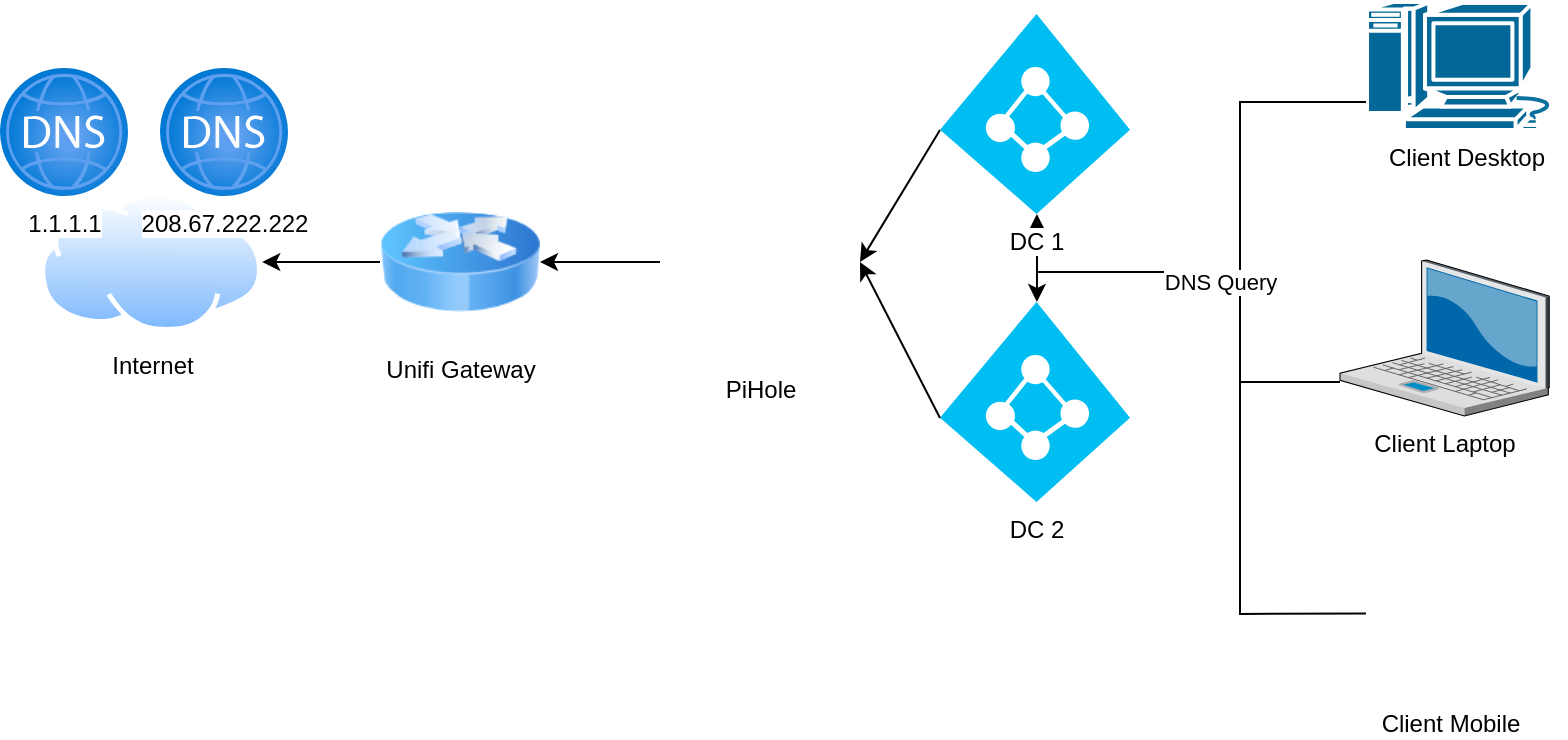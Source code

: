 <mxfile version="21.2.0" type="device">
  <diagram name="Page-1" id="xDC_Y-IOQM0nBWiHuZnc">
    <mxGraphModel dx="1228" dy="634" grid="1" gridSize="10" guides="1" tooltips="1" connect="1" arrows="1" fold="1" page="1" pageScale="1" pageWidth="1100" pageHeight="850" math="0" shadow="0">
      <root>
        <mxCell id="0" />
        <mxCell id="1" parent="0" />
        <mxCell id="Eyyml6wb6Zn5YN_G37yv-16" value="" style="edgeStyle=orthogonalEdgeStyle;rounded=0;orthogonalLoop=1;jettySize=auto;html=1;" edge="1" parent="1" source="Eyyml6wb6Zn5YN_G37yv-2" target="Eyyml6wb6Zn5YN_G37yv-3">
          <mxGeometry relative="1" as="geometry" />
        </mxCell>
        <mxCell id="Eyyml6wb6Zn5YN_G37yv-2" value="PiHole" style="shape=image;html=1;verticalAlign=top;verticalLabelPosition=bottom;labelBackgroundColor=#ffffff;imageAspect=0;aspect=fixed;image=https://cdn1.iconfinder.com/data/icons/fruit-136/64/Fruit_iconfree_Filled_Outline_raspberry-healthy-organic-food-fruit_icon-128.png" vertex="1" parent="1">
          <mxGeometry x="370" y="115" width="100" height="100" as="geometry" />
        </mxCell>
        <mxCell id="Eyyml6wb6Zn5YN_G37yv-17" value="" style="edgeStyle=orthogonalEdgeStyle;rounded=0;orthogonalLoop=1;jettySize=auto;html=1;" edge="1" parent="1" source="Eyyml6wb6Zn5YN_G37yv-3" target="Eyyml6wb6Zn5YN_G37yv-4">
          <mxGeometry relative="1" as="geometry" />
        </mxCell>
        <mxCell id="Eyyml6wb6Zn5YN_G37yv-3" value="Unifi Gateway" style="image;html=1;image=img/lib/clip_art/networking/Router_Icon_128x128.png" vertex="1" parent="1">
          <mxGeometry x="230" y="125" width="80" height="80" as="geometry" />
        </mxCell>
        <mxCell id="Eyyml6wb6Zn5YN_G37yv-4" value="Internet" style="image;aspect=fixed;perimeter=ellipsePerimeter;html=1;align=center;shadow=0;dashed=0;spacingTop=3;image=img/lib/active_directory/internet_cloud.svg;" vertex="1" parent="1">
          <mxGeometry x="60" y="130" width="111.11" height="70" as="geometry" />
        </mxCell>
        <mxCell id="Eyyml6wb6Zn5YN_G37yv-5" value="DC 2" style="verticalLabelPosition=bottom;html=1;verticalAlign=top;align=center;strokeColor=none;fillColor=#00BEF2;shape=mxgraph.azure.azure_active_directory;" vertex="1" parent="1">
          <mxGeometry x="510" y="185" width="95" height="100" as="geometry" />
        </mxCell>
        <mxCell id="Eyyml6wb6Zn5YN_G37yv-6" value="Client Mobile" style="shape=image;html=1;verticalAlign=top;verticalLabelPosition=bottom;labelBackgroundColor=#ffffff;imageAspect=0;aspect=fixed;image=https://cdn2.iconfinder.com/data/icons/mobile-and-internet-business/499/mobile_in_hand-128.png" vertex="1" parent="1">
          <mxGeometry x="723" y="299" width="83" height="83" as="geometry" />
        </mxCell>
        <mxCell id="Eyyml6wb6Zn5YN_G37yv-8" value="Client Desktop" style="shape=mxgraph.cisco.computers_and_peripherals.macintosh;html=1;pointerEvents=1;dashed=0;fillColor=#036897;strokeColor=#ffffff;strokeWidth=2;verticalLabelPosition=bottom;verticalAlign=top;align=center;outlineConnect=0;" vertex="1" parent="1">
          <mxGeometry x="723" y="35" width="99" height="64" as="geometry" />
        </mxCell>
        <mxCell id="Eyyml6wb6Zn5YN_G37yv-12" value="" style="edgeStyle=orthogonalEdgeStyle;rounded=0;orthogonalLoop=1;jettySize=auto;html=1;entryX=0.51;entryY=0;entryDx=0;entryDy=0;entryPerimeter=0;" edge="1" parent="1" source="Eyyml6wb6Zn5YN_G37yv-9" target="Eyyml6wb6Zn5YN_G37yv-5">
          <mxGeometry relative="1" as="geometry">
            <Array as="points">
              <mxPoint x="660" y="225" />
              <mxPoint x="660" y="170" />
              <mxPoint x="559" y="170" />
            </Array>
          </mxGeometry>
        </mxCell>
        <mxCell id="Eyyml6wb6Zn5YN_G37yv-9" value="Client Laptop" style="verticalLabelPosition=bottom;sketch=0;aspect=fixed;html=1;verticalAlign=top;strokeColor=none;align=center;outlineConnect=0;shape=mxgraph.citrix.laptop_2;" vertex="1" parent="1">
          <mxGeometry x="710" y="164" width="104.6" height="78" as="geometry" />
        </mxCell>
        <mxCell id="Eyyml6wb6Zn5YN_G37yv-13" value="" style="endArrow=none;html=1;rounded=0;" edge="1" parent="1" target="Eyyml6wb6Zn5YN_G37yv-6">
          <mxGeometry width="50" height="50" relative="1" as="geometry">
            <mxPoint x="660" y="210" as="sourcePoint" />
            <mxPoint x="730" y="360" as="targetPoint" />
            <Array as="points">
              <mxPoint x="660" y="341" />
            </Array>
          </mxGeometry>
        </mxCell>
        <mxCell id="Eyyml6wb6Zn5YN_G37yv-10" value="" style="edgeStyle=orthogonalEdgeStyle;rounded=0;orthogonalLoop=1;jettySize=auto;html=1;entryX=0.51;entryY=1;entryDx=0;entryDy=0;entryPerimeter=0;" edge="1" parent="1" source="Eyyml6wb6Zn5YN_G37yv-8" target="Eyyml6wb6Zn5YN_G37yv-1">
          <mxGeometry relative="1" as="geometry">
            <mxPoint x="700" y="160" as="sourcePoint" />
            <Array as="points">
              <mxPoint x="660" y="85" />
              <mxPoint x="660" y="170" />
              <mxPoint x="559" y="170" />
            </Array>
          </mxGeometry>
        </mxCell>
        <mxCell id="Eyyml6wb6Zn5YN_G37yv-11" value="DNS Query" style="edgeLabel;html=1;align=center;verticalAlign=middle;resizable=0;points=[];" vertex="1" connectable="0" parent="Eyyml6wb6Zn5YN_G37yv-10">
          <mxGeometry x="0.328" relative="1" as="geometry">
            <mxPoint x="27" y="5" as="offset" />
          </mxGeometry>
        </mxCell>
        <mxCell id="Eyyml6wb6Zn5YN_G37yv-14" value="" style="endArrow=classic;html=1;rounded=0;entryX=1;entryY=0.5;entryDx=0;entryDy=0;exitX=0;exitY=0.58;exitDx=0;exitDy=0;exitPerimeter=0;" edge="1" parent="1" source="Eyyml6wb6Zn5YN_G37yv-5" target="Eyyml6wb6Zn5YN_G37yv-2">
          <mxGeometry width="50" height="50" relative="1" as="geometry">
            <mxPoint x="520" y="355" as="sourcePoint" />
            <mxPoint x="570" y="305" as="targetPoint" />
          </mxGeometry>
        </mxCell>
        <mxCell id="Eyyml6wb6Zn5YN_G37yv-15" value="" style="endArrow=classic;html=1;rounded=0;entryX=1;entryY=0.5;entryDx=0;entryDy=0;exitX=0;exitY=0.58;exitDx=0;exitDy=0;exitPerimeter=0;" edge="1" parent="1" source="Eyyml6wb6Zn5YN_G37yv-1" target="Eyyml6wb6Zn5YN_G37yv-2">
          <mxGeometry width="50" height="50" relative="1" as="geometry">
            <mxPoint x="520" y="253" as="sourcePoint" />
            <mxPoint x="480" y="175" as="targetPoint" />
          </mxGeometry>
        </mxCell>
        <mxCell id="Eyyml6wb6Zn5YN_G37yv-18" value="1.1.1.1" style="image;aspect=fixed;html=1;points=[];align=center;fontSize=12;image=img/lib/azure2/networking/DNS_Zones.svg;" vertex="1" parent="1">
          <mxGeometry x="40" y="68" width="64" height="64" as="geometry" />
        </mxCell>
        <mxCell id="Eyyml6wb6Zn5YN_G37yv-19" value="208.67.222.222" style="image;aspect=fixed;html=1;points=[];align=center;fontSize=12;image=img/lib/azure2/networking/DNS_Zones.svg;" vertex="1" parent="1">
          <mxGeometry x="120" y="68" width="64" height="64" as="geometry" />
        </mxCell>
        <mxCell id="Eyyml6wb6Zn5YN_G37yv-1" value="DC 1" style="verticalLabelPosition=bottom;html=1;verticalAlign=top;align=center;strokeColor=none;fillColor=#00BEF2;shape=mxgraph.azure.azure_active_directory;labelBackgroundColor=default;" vertex="1" parent="1">
          <mxGeometry x="510" y="41" width="95" height="100" as="geometry" />
        </mxCell>
      </root>
    </mxGraphModel>
  </diagram>
</mxfile>
